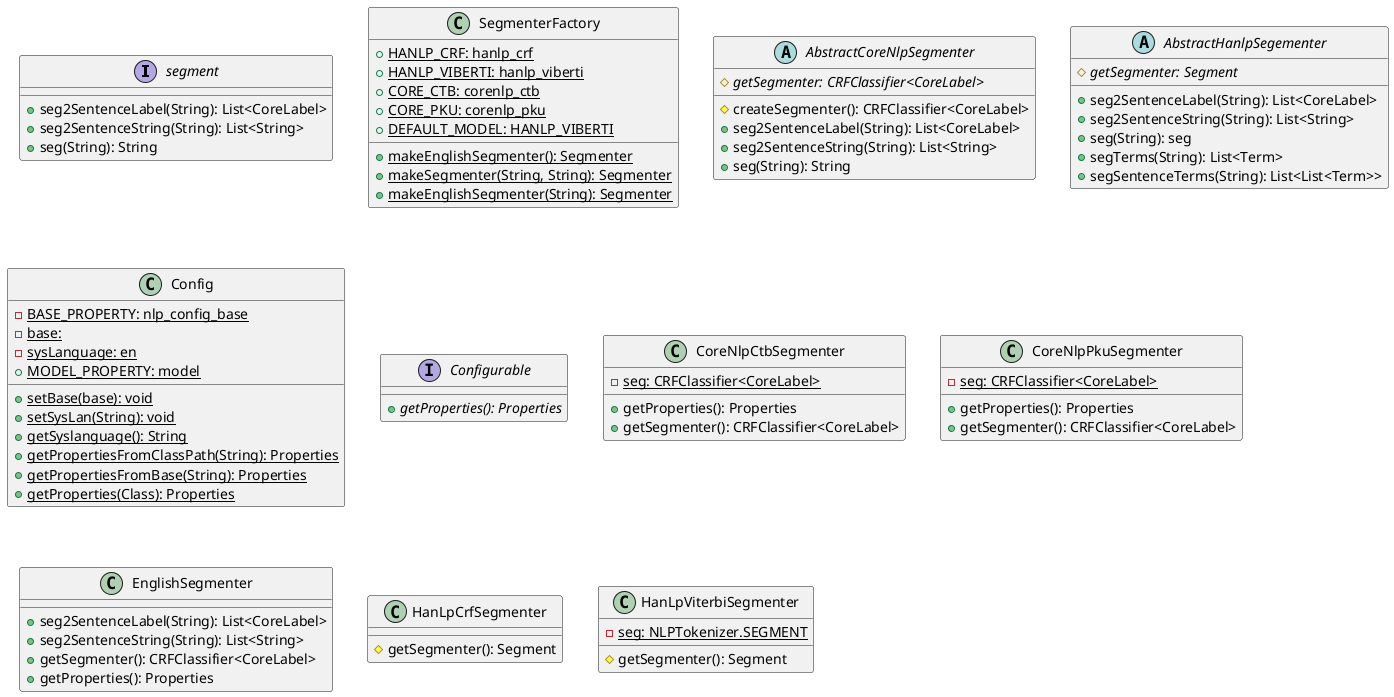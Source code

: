 @startuml

interface segment{
    +seg2SentenceLabel(String): List<CoreLabel>
    +seg2SentenceString(String): List<String>
    +seg(String): String
}

class SegmenterFactory{
    +{static} HANLP_CRF: hanlp_crf
    +{static} HANLP_VIBERTI: hanlp_viberti
    +{static} CORE_CTB: corenlp_ctb
    +{static} CORE_PKU: corenlp_pku
    +{static} DEFAULT_MODEL: HANLP_VIBERTI

    +{static} makeEnglishSegmenter(): Segmenter
    +{static} makeSegmenter(String, String): Segmenter
    +{static} makeEnglishSegmenter(String): Segmenter

}

abstract class AbstractCoreNlpSegmenter{
    #{abstract} getSegmenter: CRFClassifier<CoreLabel>
    #createSegmenter(): CRFClassifier<CoreLabel>
    +seg2SentenceLabel(String): List<CoreLabel>
    +seg2SentenceString(String): List<String>
    +seg(String): String
}

abstract class AbstractHanlpSegementer{
    #{abstract}getSegmenter: Segment
    +seg2SentenceLabel(String): List<CoreLabel>
    +seg2SentenceString(String): List<String>
    +seg(String): seg
    +segTerms(String): List<Term>
    +segSentenceTerms(String): List<List<Term>>
}

class Config{
    -{static} BASE_PROPERTY: nlp_config_base
    -{static} base:
    -{static} sysLanguage: en
    +{static} MODEL_PROPERTY: model

    +{static} setBase(base): void
    +{static} setSysLan(String): void
    +{static} getSyslanguage(): String
    +{static} getPropertiesFromClassPath(String): Properties
    +{static} getPropertiesFromBase(String): Properties
    +{static} getProperties(Class): Properties
}

interface Configurable{
    +{abstract} getProperties(): Properties
}

class CoreNlpCtbSegmenter{
    -{static} seg: CRFClassifier<CoreLabel>

    +getProperties(): Properties
    +getSegmenter(): CRFClassifier<CoreLabel>
}

class CoreNlpPkuSegmenter{
    -{static} seg: CRFClassifier<CoreLabel>
    +getProperties(): Properties
    +getSegmenter(): CRFClassifier<CoreLabel>
}

class EnglishSegmenter{
    +seg2SentenceLabel(String): List<CoreLabel>
    +seg2SentenceString(String): List<String>
    +getSegmenter(): CRFClassifier<CoreLabel>
    +getProperties(): Properties
}

class HanLpCrfSegmenter{
    #getSegmenter(): Segment
}

class HanLpViterbiSegmenter{
    -{static} seg: NLPTokenizer.SEGMENT
    #getSegmenter(): Segment
}




@enduml